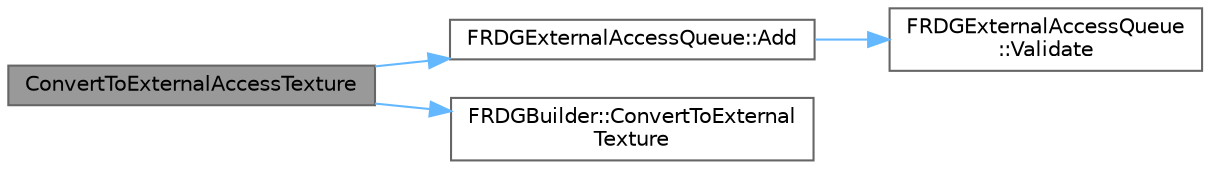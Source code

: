 digraph "ConvertToExternalAccessTexture"
{
 // INTERACTIVE_SVG=YES
 // LATEX_PDF_SIZE
  bgcolor="transparent";
  edge [fontname=Helvetica,fontsize=10,labelfontname=Helvetica,labelfontsize=10];
  node [fontname=Helvetica,fontsize=10,shape=box,height=0.2,width=0.4];
  rankdir="LR";
  Node1 [id="Node000001",label="ConvertToExternalAccessTexture",height=0.2,width=0.4,color="gray40", fillcolor="grey60", style="filled", fontcolor="black",tooltip=" "];
  Node1 -> Node2 [id="edge1_Node000001_Node000002",color="steelblue1",style="solid",tooltip=" "];
  Node2 [id="Node000002",label="FRDGExternalAccessQueue::Add",height=0.2,width=0.4,color="grey40", fillcolor="white", style="filled",URL="$d8/d39/classFRDGExternalAccessQueue.html#aa9d177e7442caa1292fe45556f658fcb",tooltip=" "];
  Node2 -> Node3 [id="edge2_Node000002_Node000003",color="steelblue1",style="solid",tooltip=" "];
  Node3 [id="Node000003",label="FRDGExternalAccessQueue\l::Validate",height=0.2,width=0.4,color="grey40", fillcolor="white", style="filled",URL="$d8/d39/classFRDGExternalAccessQueue.html#ab85c53c3ac652a9b0d8f048588116edd",tooltip=" "];
  Node1 -> Node4 [id="edge3_Node000001_Node000004",color="steelblue1",style="solid",tooltip=" "];
  Node4 [id="Node000004",label="FRDGBuilder::ConvertToExternal\lTexture",height=0.2,width=0.4,color="grey40", fillcolor="white", style="filled",URL="$d5/dac/classFRDGBuilder.html#a59da32579e7406145d9d154198f09afd",tooltip="For graph-created resources, this forces immediate allocation of the underlying pooled resource,..."];
}
